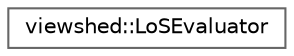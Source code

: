 digraph "Graphical Class Hierarchy"
{
 // LATEX_PDF_SIZE
  bgcolor="transparent";
  edge [fontname=Helvetica,fontsize=10,labelfontname=Helvetica,labelfontsize=10];
  node [fontname=Helvetica,fontsize=10,shape=box,height=0.2,width=0.4];
  rankdir="LR";
  Node0 [id="Node000000",label="viewshed::LoSEvaluator",height=0.2,width=0.4,color="grey40", fillcolor="white", style="filled",URL="$classviewshed_1_1LoSEvaluator.html",tooltip="Class that takes care of analysing AbstractLoS with respect to given AbstractViewshedAlgorithms,..."];
}
